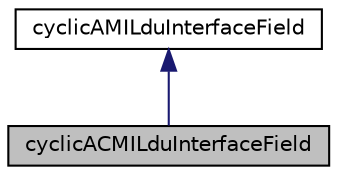 digraph "cyclicACMILduInterfaceField"
{
  bgcolor="transparent";
  edge [fontname="Helvetica",fontsize="10",labelfontname="Helvetica",labelfontsize="10"];
  node [fontname="Helvetica",fontsize="10",shape=record];
  Node4 [label="cyclicACMILduInterfaceField",height=0.2,width=0.4,color="black", fillcolor="grey75", style="filled", fontcolor="black"];
  Node5 -> Node4 [dir="back",color="midnightblue",fontsize="10",style="solid",fontname="Helvetica"];
  Node5 [label="cyclicAMILduInterfaceField",height=0.2,width=0.4,color="black",URL="$a26065.html",tooltip="Abstract base class for cyclic AMI coupled interfaces. "];
}
